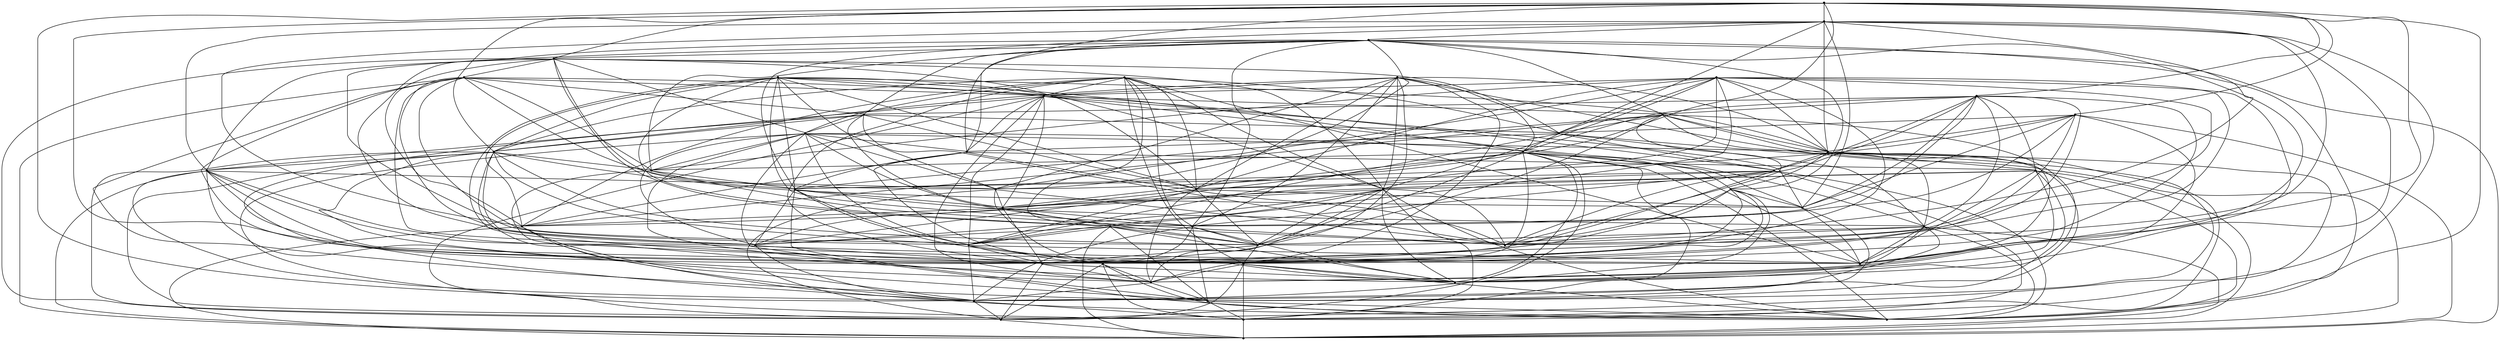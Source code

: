graph G {
	 node [shape = "point"]
 0 -- 11;
	0 -- 14;
	0 -- 15;
	0 -- 16;
	0 -- 18;
	0 -- 30;
	0 -- 31;
	0 -- 32;
	0 -- 37;
	0 -- 39;
	0 -- 40;
	0 -- 49;
	1 -- 11;
	1 -- 14;
	1 -- 16;
	1 -- 21;
	1 -- 23;
	1 -- 26;
	1 -- 31;
	1 -- 32;
	1 -- 37;
	1 -- 38;
	1 -- 39;
	1 -- 40;
	1 -- 49;
	2 -- 3;
	2 -- 7;
	2 -- 8;
	2 -- 9;
	2 -- 15;
	2 -- 20;
	2 -- 23;
	2 -- 39;
	2 -- 43;
	2 -- 48;
	2 -- 49;
	3 -- 5;
	3 -- 14;
	3 -- 17;
	3 -- 21;
	3 -- 27;
	3 -- 34;
	3 -- 36;
	3 -- 37;
	3 -- 45;
	3 -- 46;
	3 -- 50;
	4 -- 11;
	4 -- 15;
	4 -- 16;
	4 -- 19;
	4 -- 21;
	4 -- 23;
	4 -- 27;
	4 -- 30;
	4 -- 31;
	4 -- 32;
	4 -- 37;
	4 -- 39;
	5 -- 9;
	5 -- 12;
	5 -- 13;
	5 -- 20;
	5 -- 22;
	5 -- 23;
	5 -- 26;
	5 -- 30;
	5 -- 33;
	5 -- 35;
	5 -- 41;
	5 -- 47;
	5 -- 48;
	6 -- 11;
	6 -- 15;
	6 -- 16;
	6 -- 19;
	6 -- 21;
	6 -- 23;
	6 -- 30;
	6 -- 31;
	6 -- 39;
	6 -- 40;
	6 -- 47;
	7 -- 12;
	7 -- 13;
	7 -- 16;
	7 -- 19;
	7 -- 24;
	7 -- 25;
	7 -- 29;
	7 -- 32;
	7 -- 36;
	7 -- 38;
	7 -- 40;
	8 -- 14;
	8 -- 21;
	8 -- 27;
	8 -- 30;
	8 -- 36;
	8 -- 41;
	8 -- 46;
	8 -- 47;
	9 -- 10;
	9 -- 14;
	9 -- 16;
	9 -- 17;
	9 -- 18;
	9 -- 27;
	9 -- 31;
	9 -- 32;
	9 -- 37;
	9 -- 44;
	10 -- 11;
	10 -- 12;
	10 -- 23;
	10 -- 25;
	10 -- 26;
	10 -- 33;
	10 -- 34;
	10 -- 38;
	10 -- 42;
	10 -- 47;
	10 -- 49;
	11 -- 13;
	11 -- 17;
	11 -- 20;
	11 -- 28;
	11 -- 29;
	11 -- 35;
	11 -- 36;
	11 -- 41;
	11 -- 44;
	12 -- 14;
	12 -- 15;
	12 -- 18;
	12 -- 28;
	12 -- 31;
	12 -- 43;
	12 -- 46;
	13 -- 14;
	13 -- 21;
	13 -- 27;
	13 -- 34;
	13 -- 37;
	13 -- 45;
	13 -- 46;
	13 -- 49;
	13 -- 50;
	14 -- 19;
	14 -- 20;
	14 -- 25;
	14 -- 29;
	14 -- 35;
	14 -- 42;
	15 -- 17;
	15 -- 26;
	15 -- 33;
	15 -- 34;
	15 -- 35;
	15 -- 36;
	15 -- 41;
	15 -- 44;
	15 -- 45;
	15 -- 50;
	16 -- 28;
	16 -- 33;
	16 -- 34;
	16 -- 35;
	16 -- 41;
	16 -- 45;
	16 -- 46;
	16 -- 48;
	16 -- 50;
	17 -- 23;
	17 -- 38;
	17 -- 39;
	17 -- 40;
	17 -- 42;
	17 -- 43;
	17 -- 47;
	17 -- 49;
	18 -- 20;
	18 -- 21;
	18 -- 23;
	18 -- 26;
	18 -- 33;
	18 -- 34;
	18 -- 35;
	18 -- 36;
	18 -- 41;
	18 -- 45;
	18 -- 48;
	19 -- 22;
	19 -- 26;
	19 -- 28;
	19 -- 33;
	19 -- 34;
	19 -- 41;
	19 -- 44;
	19 -- 45;
	19 -- 48;
	19 -- 49;
	19 -- 50;
	20 -- 24;
	20 -- 27;
	20 -- 37;
	20 -- 38;
	20 -- 46;
	21 -- 22;
	21 -- 24;
	21 -- 25;
	21 -- 29;
	21 -- 42;
	21 -- 44;
	22 -- 36;
	22 -- 38;
	22 -- 39;
	22 -- 40;
	22 -- 43;
	22 -- 46;
	23 -- 28;
	23 -- 44;
	23 -- 46;
	23 -- 50;
	24 -- 28;
	24 -- 31;
	24 -- 43;
	24 -- 47;
	24 -- 48;
	24 -- 49;
	24 -- 50;
	25 -- 27;
	25 -- 30;
	25 -- 31;
	25 -- 39;
	25 -- 45;
	25 -- 46;
	25 -- 48;
	26 -- 27;
	26 -- 43;
	26 -- 46;
	27 -- 28;
	27 -- 29;
	27 -- 33;
	27 -- 35;
	27 -- 40;
	27 -- 42;
	28 -- 30;
	28 -- 32;
	28 -- 37;
	28 -- 39;
	29 -- 34;
	29 -- 43;
	29 -- 46;
	29 -- 47;
	29 -- 48;
	29 -- 49;
	29 -- 50;
	30 -- 34;
	30 -- 38;
	30 -- 42;
	30 -- 43;
	30 -- 50;
	31 -- 33;
	31 -- 34;
	31 -- 35;
	31 -- 36;
	31 -- 41;
	32 -- 33;
	32 -- 34;
	32 -- 35;
	32 -- 42;
	32 -- 46;
	32 -- 47;
	32 -- 50;
	33 -- 39;
	33 -- 43;
	34 -- 39;
	34 -- 40;
	35 -- 38;
	35 -- 39;
	35 -- 43;
	35 -- 49;
	36 -- 42;
	36 -- 49;
	37 -- 43;
	37 -- 47;
	37 -- 48;
	38 -- 41;
	38 -- 44;
	38 -- 45;
	38 -- 48;
	39 -- 41;
	39 -- 44;
	39 -- 50;
	40 -- 41;
	40 -- 44;
	40 -- 45;
	40 -- 48;
	40 -- 50;
	41 -- 42;
	41 -- 43;
	42 -- 45;
	42 -- 48;
	43 -- 44;
	43 -- 45;
	44 -- 47;
	45 -- 47;
	}
